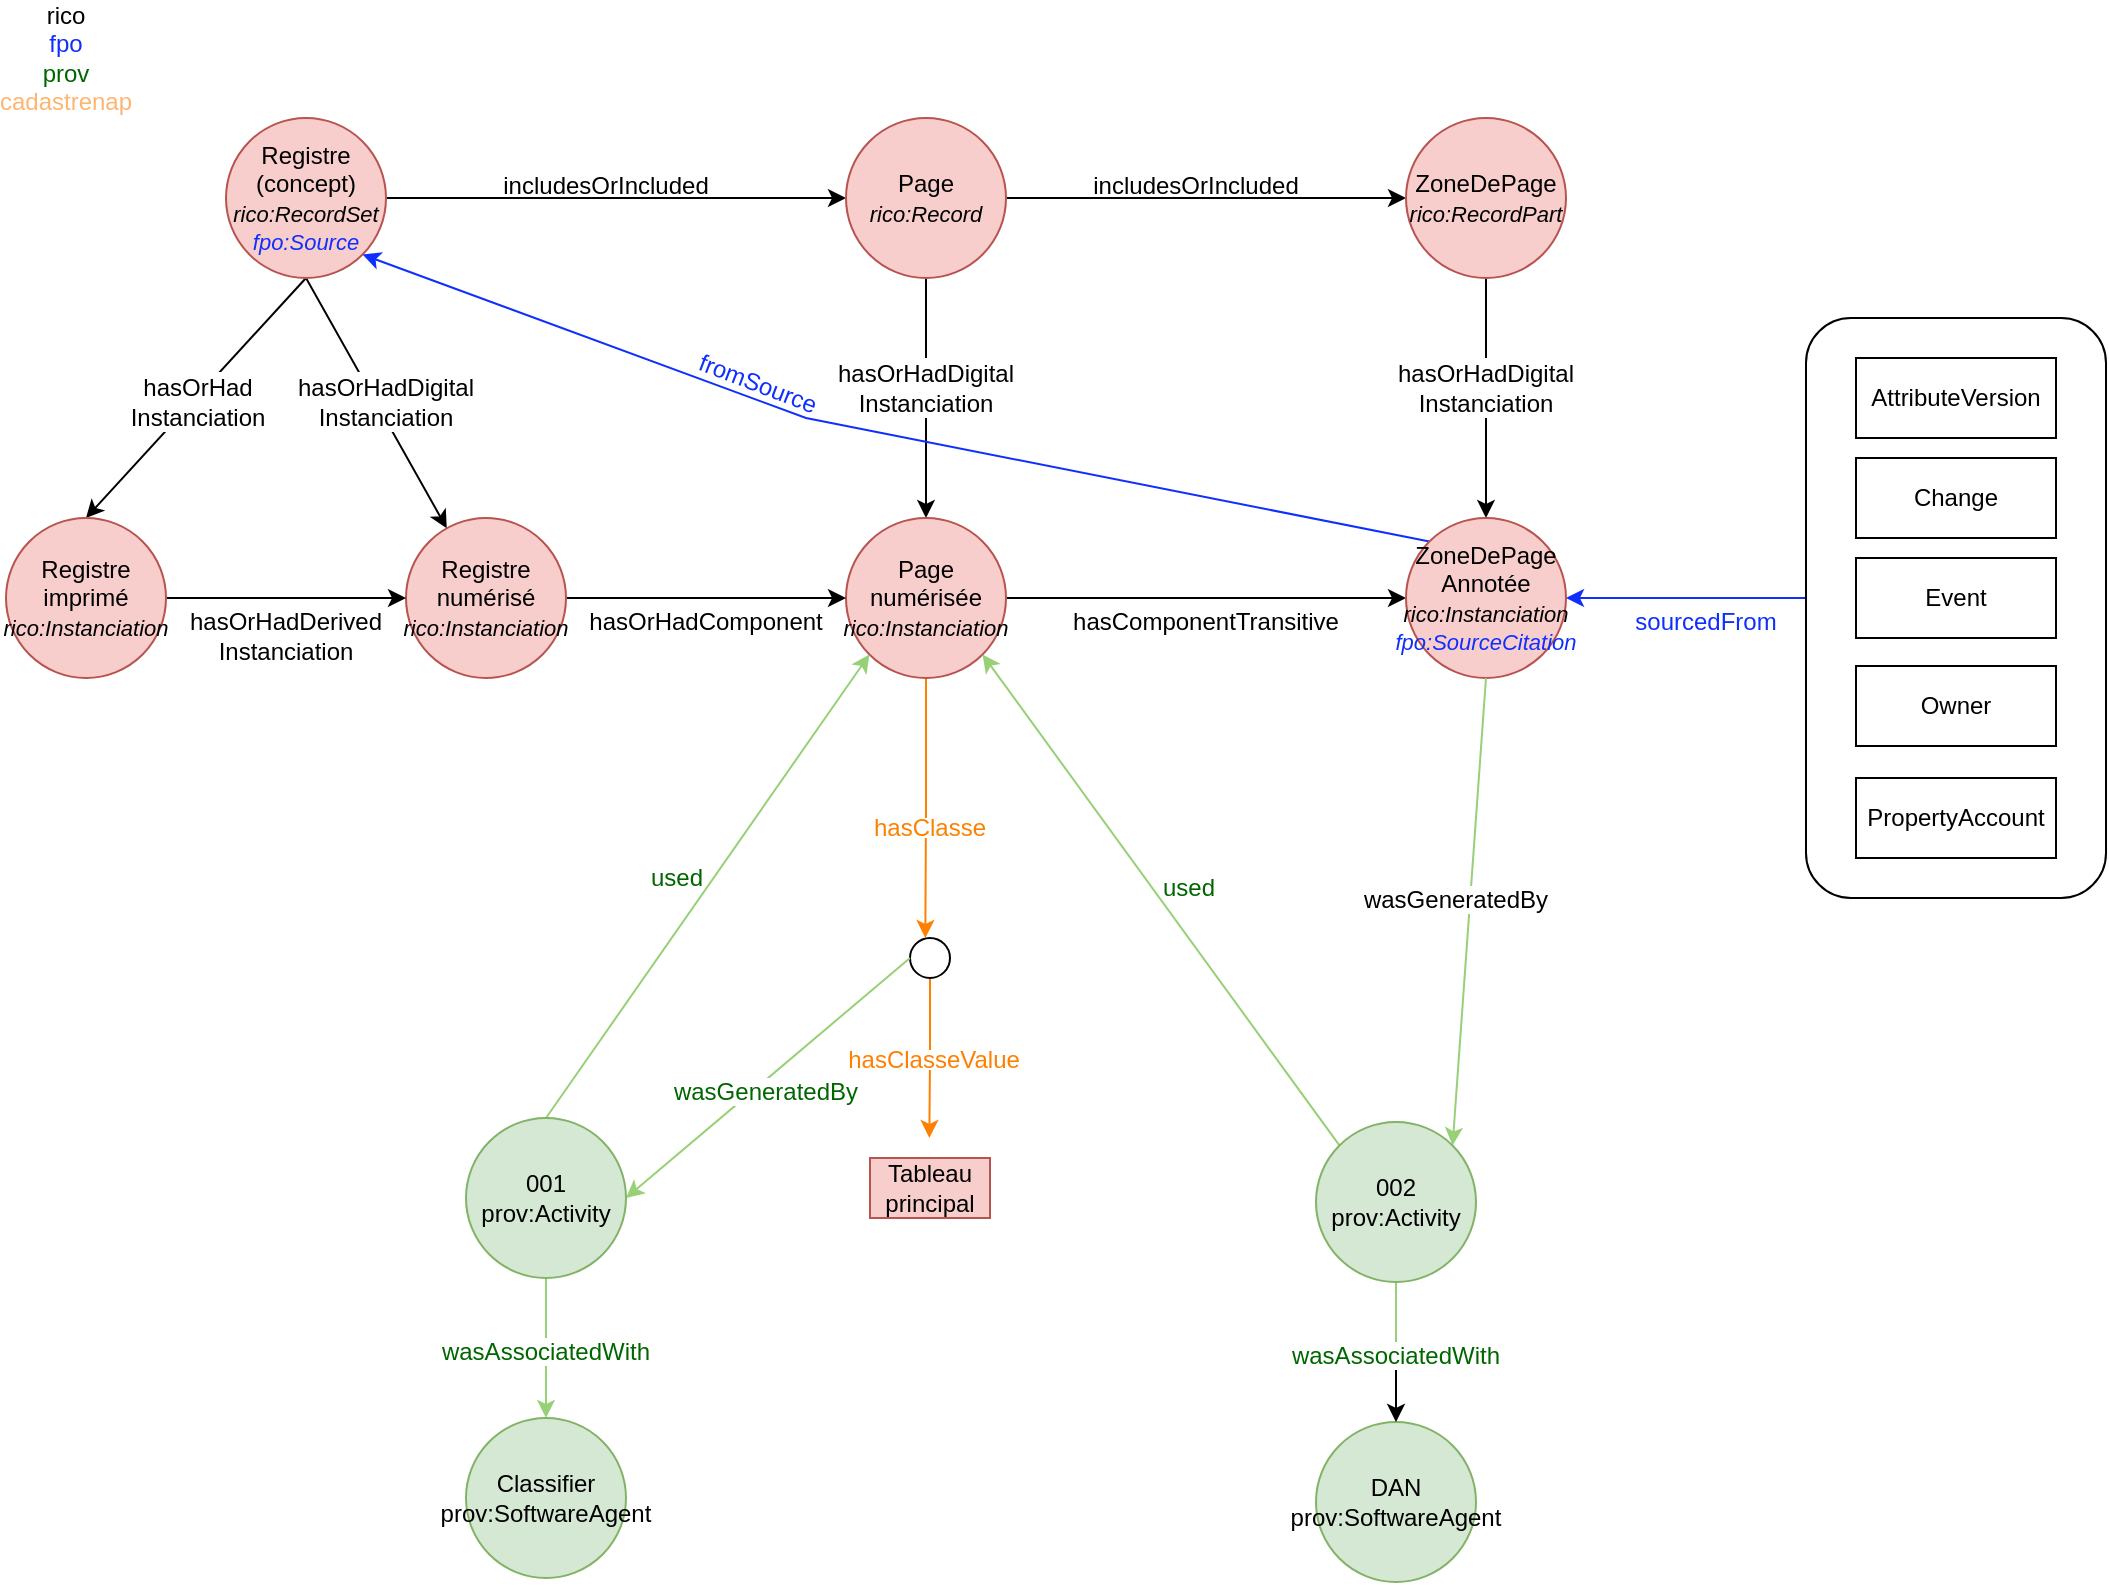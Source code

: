 <mxfile version="21.1.2" type="device">
  <diagram name="Sources" id="s2nmf4Mod1zDZZn8wUOS">
    <mxGraphModel dx="780" dy="504" grid="1" gridSize="10" guides="1" tooltips="1" connect="1" arrows="1" fold="1" page="1" pageScale="1" pageWidth="1169" pageHeight="827" math="0" shadow="0">
      <root>
        <mxCell id="0" />
        <mxCell id="1" parent="0" />
        <mxCell id="Uy5Ihvl3MFVwlIPFFBro-9" style="rounded=0;orthogonalLoop=1;jettySize=auto;html=1;exitX=0.5;exitY=1;exitDx=0;exitDy=0;entryX=0.5;entryY=0;entryDx=0;entryDy=0;" parent="1" source="Uy5Ihvl3MFVwlIPFFBro-1" target="Uy5Ihvl3MFVwlIPFFBro-8" edge="1">
          <mxGeometry relative="1" as="geometry" />
        </mxCell>
        <mxCell id="Uy5Ihvl3MFVwlIPFFBro-10" style="rounded=0;orthogonalLoop=1;jettySize=auto;html=1;exitX=0.5;exitY=1;exitDx=0;exitDy=0;" parent="1" source="Uy5Ihvl3MFVwlIPFFBro-1" target="Uy5Ihvl3MFVwlIPFFBro-7" edge="1">
          <mxGeometry relative="1" as="geometry" />
        </mxCell>
        <mxCell id="Uy5Ihvl3MFVwlIPFFBro-12" style="edgeStyle=orthogonalEdgeStyle;rounded=0;orthogonalLoop=1;jettySize=auto;html=1;exitX=1;exitY=0.5;exitDx=0;exitDy=0;entryX=0;entryY=0.5;entryDx=0;entryDy=0;" parent="1" source="Uy5Ihvl3MFVwlIPFFBro-1" target="Uy5Ihvl3MFVwlIPFFBro-2" edge="1">
          <mxGeometry relative="1" as="geometry" />
        </mxCell>
        <mxCell id="Uy5Ihvl3MFVwlIPFFBro-1" value="Registre (concept)&lt;br&gt;&lt;font style=&quot;font-size: 11px;&quot;&gt;&lt;i&gt;rico:RecordSet&lt;/i&gt;&lt;br&gt;&lt;i&gt;&lt;font color=&quot;#0f2fff&quot;&gt;fpo:Source&lt;/font&gt;&lt;/i&gt;&lt;br&gt;&lt;/font&gt;" style="ellipse;whiteSpace=wrap;html=1;aspect=fixed;fillColor=#f8cecc;strokeColor=#b85450;" parent="1" vertex="1">
          <mxGeometry x="130" y="80" width="80" height="80" as="geometry" />
        </mxCell>
        <mxCell id="Uy5Ihvl3MFVwlIPFFBro-14" style="edgeStyle=orthogonalEdgeStyle;rounded=0;orthogonalLoop=1;jettySize=auto;html=1;exitX=1;exitY=0.5;exitDx=0;exitDy=0;entryX=0;entryY=0.5;entryDx=0;entryDy=0;" parent="1" source="Uy5Ihvl3MFVwlIPFFBro-2" target="Uy5Ihvl3MFVwlIPFFBro-3" edge="1">
          <mxGeometry relative="1" as="geometry" />
        </mxCell>
        <mxCell id="Uy5Ihvl3MFVwlIPFFBro-17" style="edgeStyle=orthogonalEdgeStyle;rounded=0;orthogonalLoop=1;jettySize=auto;html=1;exitX=0.5;exitY=1;exitDx=0;exitDy=0;entryX=0.5;entryY=0;entryDx=0;entryDy=0;" parent="1" source="Uy5Ihvl3MFVwlIPFFBro-2" target="Uy5Ihvl3MFVwlIPFFBro-4" edge="1">
          <mxGeometry relative="1" as="geometry" />
        </mxCell>
        <mxCell id="Uy5Ihvl3MFVwlIPFFBro-2" value="Page&lt;br&gt;&lt;i&gt;&lt;font style=&quot;font-size: 11px;&quot;&gt;rico:Record&lt;/font&gt;&lt;/i&gt;" style="ellipse;whiteSpace=wrap;html=1;aspect=fixed;fillColor=#f8cecc;strokeColor=#b85450;" parent="1" vertex="1">
          <mxGeometry x="440" y="80" width="80" height="80" as="geometry" />
        </mxCell>
        <mxCell id="Uy5Ihvl3MFVwlIPFFBro-16" style="edgeStyle=orthogonalEdgeStyle;rounded=0;orthogonalLoop=1;jettySize=auto;html=1;exitX=0.5;exitY=1;exitDx=0;exitDy=0;" parent="1" source="Uy5Ihvl3MFVwlIPFFBro-3" target="Uy5Ihvl3MFVwlIPFFBro-6" edge="1">
          <mxGeometry relative="1" as="geometry" />
        </mxCell>
        <mxCell id="Uy5Ihvl3MFVwlIPFFBro-3" value="ZoneDePage&lt;br&gt;&lt;i&gt;&lt;font style=&quot;font-size: 11px;&quot;&gt;rico:RecordPart&lt;/font&gt;&lt;/i&gt;" style="ellipse;whiteSpace=wrap;html=1;aspect=fixed;fillColor=#f8cecc;strokeColor=#b85450;" parent="1" vertex="1">
          <mxGeometry x="720" y="80" width="80" height="80" as="geometry" />
        </mxCell>
        <mxCell id="Uy5Ihvl3MFVwlIPFFBro-15" style="edgeStyle=orthogonalEdgeStyle;rounded=0;orthogonalLoop=1;jettySize=auto;html=1;exitX=1;exitY=0.5;exitDx=0;exitDy=0;entryX=0;entryY=0.5;entryDx=0;entryDy=0;" parent="1" source="Uy5Ihvl3MFVwlIPFFBro-4" target="Uy5Ihvl3MFVwlIPFFBro-6" edge="1">
          <mxGeometry relative="1" as="geometry">
            <mxPoint x="530" y="320" as="targetPoint" />
          </mxGeometry>
        </mxCell>
        <mxCell id="Uy5Ihvl3MFVwlIPFFBro-41" style="edgeStyle=orthogonalEdgeStyle;rounded=0;orthogonalLoop=1;jettySize=auto;html=1;exitX=0.5;exitY=1;exitDx=0;exitDy=0;strokeColor=#FF8000;" parent="1" source="Uy5Ihvl3MFVwlIPFFBro-4" edge="1">
          <mxGeometry relative="1" as="geometry">
            <mxPoint x="479.667" y="490" as="targetPoint" />
          </mxGeometry>
        </mxCell>
        <mxCell id="Uy5Ihvl3MFVwlIPFFBro-4" value="Page numérisée&lt;br&gt;&lt;i&gt;&lt;font style=&quot;font-size: 11px;&quot;&gt;rico:Instanciation&lt;/font&gt;&lt;/i&gt;" style="ellipse;whiteSpace=wrap;html=1;aspect=fixed;fillColor=#f8cecc;strokeColor=#b85450;" parent="1" vertex="1">
          <mxGeometry x="440" y="280" width="80" height="80" as="geometry" />
        </mxCell>
        <mxCell id="Uy5Ihvl3MFVwlIPFFBro-30" style="rounded=0;orthogonalLoop=1;jettySize=auto;html=1;exitX=0;exitY=0;exitDx=0;exitDy=0;entryX=1;entryY=1;entryDx=0;entryDy=0;strokeColor=#0F2FFF;" parent="1" source="Uy5Ihvl3MFVwlIPFFBro-6" target="Uy5Ihvl3MFVwlIPFFBro-1" edge="1">
          <mxGeometry relative="1" as="geometry">
            <Array as="points">
              <mxPoint x="420" y="230" />
            </Array>
          </mxGeometry>
        </mxCell>
        <mxCell id="Uy5Ihvl3MFVwlIPFFBro-33" style="edgeStyle=orthogonalEdgeStyle;rounded=0;orthogonalLoop=1;jettySize=auto;html=1;exitX=1;exitY=0.5;exitDx=0;exitDy=0;startArrow=classic;startFill=1;endArrow=none;endFill=0;strokeColor=#0F2FFF;" parent="1" source="Uy5Ihvl3MFVwlIPFFBro-6" edge="1">
          <mxGeometry relative="1" as="geometry">
            <mxPoint x="920" y="320" as="targetPoint" />
          </mxGeometry>
        </mxCell>
        <mxCell id="Uy5Ihvl3MFVwlIPFFBro-6" value="ZoneDePage&lt;br&gt;Annotée&lt;br&gt;&lt;i&gt;&lt;font style=&quot;font-size: 11px;&quot;&gt;rico:Instanciation&lt;br&gt;&lt;font color=&quot;#0f2fff&quot;&gt;fpo:SourceCitation&lt;/font&gt;&lt;br&gt;&lt;/font&gt;&lt;/i&gt;" style="ellipse;whiteSpace=wrap;html=1;aspect=fixed;fillColor=#f8cecc;strokeColor=#b85450;" parent="1" vertex="1">
          <mxGeometry x="720" y="280" width="80" height="80" as="geometry" />
        </mxCell>
        <mxCell id="Uy5Ihvl3MFVwlIPFFBro-13" style="edgeStyle=orthogonalEdgeStyle;rounded=0;orthogonalLoop=1;jettySize=auto;html=1;exitX=1;exitY=0.5;exitDx=0;exitDy=0;entryX=0;entryY=0.5;entryDx=0;entryDy=0;" parent="1" source="Uy5Ihvl3MFVwlIPFFBro-7" target="Uy5Ihvl3MFVwlIPFFBro-4" edge="1">
          <mxGeometry relative="1" as="geometry" />
        </mxCell>
        <mxCell id="Uy5Ihvl3MFVwlIPFFBro-7" value="Registre numérisé&lt;br&gt;&lt;i&gt;&lt;font style=&quot;font-size: 11px;&quot;&gt;rico:Instanciation&lt;/font&gt;&lt;/i&gt;" style="ellipse;whiteSpace=wrap;html=1;aspect=fixed;fillColor=#f8cecc;strokeColor=#b85450;" parent="1" vertex="1">
          <mxGeometry x="220" y="280" width="80" height="80" as="geometry" />
        </mxCell>
        <mxCell id="Uy5Ihvl3MFVwlIPFFBro-11" style="edgeStyle=orthogonalEdgeStyle;rounded=0;orthogonalLoop=1;jettySize=auto;html=1;exitX=1;exitY=0.5;exitDx=0;exitDy=0;entryX=0;entryY=0.5;entryDx=0;entryDy=0;" parent="1" source="Uy5Ihvl3MFVwlIPFFBro-8" target="Uy5Ihvl3MFVwlIPFFBro-7" edge="1">
          <mxGeometry relative="1" as="geometry" />
        </mxCell>
        <mxCell id="Uy5Ihvl3MFVwlIPFFBro-8" value="Registre imprimé&lt;br&gt;&lt;i&gt;&lt;font style=&quot;font-size: 11px;&quot;&gt;rico:Instanciation&lt;/font&gt;&lt;/i&gt;" style="ellipse;whiteSpace=wrap;html=1;aspect=fixed;fillColor=#f8cecc;strokeColor=#b85450;" parent="1" vertex="1">
          <mxGeometry x="20" y="280" width="80" height="80" as="geometry" />
        </mxCell>
        <mxCell id="Uy5Ihvl3MFVwlIPFFBro-18" value="includesOrIncluded" style="text;html=1;strokeColor=none;fillColor=none;align=center;verticalAlign=middle;whiteSpace=wrap;rounded=0;" parent="1" vertex="1">
          <mxGeometry x="290" y="99" width="60" height="30" as="geometry" />
        </mxCell>
        <mxCell id="Uy5Ihvl3MFVwlIPFFBro-19" value="includesOrIncluded" style="text;html=1;strokeColor=none;fillColor=none;align=center;verticalAlign=middle;whiteSpace=wrap;rounded=0;" parent="1" vertex="1">
          <mxGeometry x="585" y="99" width="60" height="30" as="geometry" />
        </mxCell>
        <mxCell id="Uy5Ihvl3MFVwlIPFFBro-20" value="hasOrHad&lt;br&gt;Instanciation" style="text;html=1;strokeColor=none;fillColor=default;align=center;verticalAlign=middle;whiteSpace=wrap;rounded=0;rotation=0;" parent="1" vertex="1">
          <mxGeometry x="86" y="207" width="60" height="30" as="geometry" />
        </mxCell>
        <mxCell id="Uy5Ihvl3MFVwlIPFFBro-23" value="hasOrHadDigital&lt;br&gt;Instanciation" style="text;html=1;strokeColor=none;fillColor=default;align=center;verticalAlign=middle;whiteSpace=wrap;rounded=0;rotation=0;" parent="1" vertex="1">
          <mxGeometry x="180" y="207" width="60" height="30" as="geometry" />
        </mxCell>
        <mxCell id="Uy5Ihvl3MFVwlIPFFBro-24" value="hasOrHadDigital&lt;br&gt;Instanciation" style="text;html=1;strokeColor=none;fillColor=default;align=center;verticalAlign=middle;whiteSpace=wrap;rounded=0;rotation=0;" parent="1" vertex="1">
          <mxGeometry x="450" y="200" width="60" height="30" as="geometry" />
        </mxCell>
        <mxCell id="Uy5Ihvl3MFVwlIPFFBro-25" value="hasOrHadDigital&lt;br&gt;Instanciation" style="text;html=1;strokeColor=none;fillColor=default;align=center;verticalAlign=middle;whiteSpace=wrap;rounded=0;rotation=0;" parent="1" vertex="1">
          <mxGeometry x="730" y="200" width="60" height="30" as="geometry" />
        </mxCell>
        <mxCell id="Uy5Ihvl3MFVwlIPFFBro-26" value="hasOrHadDerived&lt;br&gt;Instanciation" style="text;html=1;strokeColor=none;fillColor=default;align=center;verticalAlign=middle;whiteSpace=wrap;rounded=0;rotation=0;" parent="1" vertex="1">
          <mxGeometry x="130" y="324" width="60" height="30" as="geometry" />
        </mxCell>
        <mxCell id="Uy5Ihvl3MFVwlIPFFBro-27" value="hasOrHadComponent" style="text;html=1;strokeColor=none;fillColor=default;align=center;verticalAlign=middle;whiteSpace=wrap;rounded=0;rotation=0;" parent="1" vertex="1">
          <mxGeometry x="340" y="324" width="60" height="16" as="geometry" />
        </mxCell>
        <mxCell id="Uy5Ihvl3MFVwlIPFFBro-29" value="hasComponentTransitive" style="text;html=1;strokeColor=none;fillColor=default;align=center;verticalAlign=middle;whiteSpace=wrap;rounded=0;rotation=0;" parent="1" vertex="1">
          <mxGeometry x="590" y="324" width="60" height="16" as="geometry" />
        </mxCell>
        <mxCell id="Uy5Ihvl3MFVwlIPFFBro-31" value="fromSource" style="text;html=1;strokeColor=none;fillColor=none;align=center;verticalAlign=middle;whiteSpace=wrap;rounded=0;rotation=21;fontColor=#0F2FFF;" parent="1" vertex="1">
          <mxGeometry x="366" y="198" width="60" height="30" as="geometry" />
        </mxCell>
        <mxCell id="Uy5Ihvl3MFVwlIPFFBro-32" value="rico&lt;br&gt;&lt;font color=&quot;#0f2fff&quot;&gt;fpo&lt;br&gt;&lt;/font&gt;&lt;font color=&quot;#006600&quot;&gt;prov&lt;/font&gt;&lt;br&gt;&lt;font color=&quot;#ffb570&quot;&gt;cadastrenap&lt;/font&gt;" style="text;html=1;strokeColor=none;fillColor=none;align=center;verticalAlign=middle;whiteSpace=wrap;rounded=0;" parent="1" vertex="1">
          <mxGeometry x="20" y="30" width="60" height="40" as="geometry" />
        </mxCell>
        <mxCell id="Uy5Ihvl3MFVwlIPFFBro-34" value="sourcedFrom" style="text;html=1;strokeColor=none;fillColor=default;align=center;verticalAlign=middle;whiteSpace=wrap;rounded=0;rotation=0;fontColor=#0F2FFF;" parent="1" vertex="1">
          <mxGeometry x="840" y="324" width="60" height="16" as="geometry" />
        </mxCell>
        <mxCell id="Uy5Ihvl3MFVwlIPFFBro-35" value="" style="rounded=1;whiteSpace=wrap;html=1;" parent="1" vertex="1">
          <mxGeometry x="920" y="180" width="150" height="290" as="geometry" />
        </mxCell>
        <mxCell id="Uy5Ihvl3MFVwlIPFFBro-36" value="AttributeVersion" style="rounded=0;whiteSpace=wrap;html=1;" parent="1" vertex="1">
          <mxGeometry x="945" y="200" width="100" height="40" as="geometry" />
        </mxCell>
        <mxCell id="Uy5Ihvl3MFVwlIPFFBro-37" value="Owner" style="rounded=0;whiteSpace=wrap;html=1;" parent="1" vertex="1">
          <mxGeometry x="945" y="354" width="100" height="40" as="geometry" />
        </mxCell>
        <mxCell id="Uy5Ihvl3MFVwlIPFFBro-38" value="Change" style="rounded=0;whiteSpace=wrap;html=1;" parent="1" vertex="1">
          <mxGeometry x="945" y="250" width="100" height="40" as="geometry" />
        </mxCell>
        <mxCell id="Uy5Ihvl3MFVwlIPFFBro-39" value="PropertyAccount" style="rounded=0;whiteSpace=wrap;html=1;" parent="1" vertex="1">
          <mxGeometry x="945" y="410" width="100" height="40" as="geometry" />
        </mxCell>
        <mxCell id="Uy5Ihvl3MFVwlIPFFBro-40" value="Event" style="rounded=0;whiteSpace=wrap;html=1;" parent="1" vertex="1">
          <mxGeometry x="945" y="300" width="100" height="40" as="geometry" />
        </mxCell>
        <mxCell id="Uy5Ihvl3MFVwlIPFFBro-54" style="edgeStyle=orthogonalEdgeStyle;rounded=0;orthogonalLoop=1;jettySize=auto;html=1;exitX=0.5;exitY=1;exitDx=0;exitDy=0;strokeColor=#FF8000;" parent="1" source="Uy5Ihvl3MFVwlIPFFBro-48" edge="1">
          <mxGeometry relative="1" as="geometry">
            <mxPoint x="481.667" y="590" as="targetPoint" />
          </mxGeometry>
        </mxCell>
        <mxCell id="Uy5Ihvl3MFVwlIPFFBro-48" value="" style="ellipse;whiteSpace=wrap;html=1;aspect=fixed;" parent="1" vertex="1">
          <mxGeometry x="472" y="490" width="20" height="20" as="geometry" />
        </mxCell>
        <mxCell id="Uy5Ihvl3MFVwlIPFFBro-55" value="Tableau principal" style="text;html=1;strokeColor=#b85450;fillColor=#f8cecc;align=center;verticalAlign=middle;whiteSpace=wrap;rounded=0;" parent="1" vertex="1">
          <mxGeometry x="452" y="600" width="60" height="30" as="geometry" />
        </mxCell>
        <mxCell id="Uy5Ihvl3MFVwlIPFFBro-56" value="hasClasseValue" style="text;html=1;strokeColor=none;fillColor=default;align=center;verticalAlign=middle;whiteSpace=wrap;rounded=0;fontColor=#FF8000;" parent="1" vertex="1">
          <mxGeometry x="454" y="546" width="60" height="10" as="geometry" />
        </mxCell>
        <mxCell id="Uy5Ihvl3MFVwlIPFFBro-59" style="rounded=0;orthogonalLoop=1;jettySize=auto;html=1;exitX=1;exitY=0.5;exitDx=0;exitDy=0;entryX=0;entryY=0.5;entryDx=0;entryDy=0;startArrow=classic;startFill=1;endArrow=none;endFill=0;strokeColor=#97D077;" parent="1" source="Uy5Ihvl3MFVwlIPFFBro-57" target="Uy5Ihvl3MFVwlIPFFBro-48" edge="1">
          <mxGeometry relative="1" as="geometry" />
        </mxCell>
        <mxCell id="Uy5Ihvl3MFVwlIPFFBro-62" style="edgeStyle=orthogonalEdgeStyle;rounded=0;orthogonalLoop=1;jettySize=auto;html=1;exitX=0.5;exitY=1;exitDx=0;exitDy=0;entryX=0.5;entryY=0;entryDx=0;entryDy=0;strokeColor=#97D077;" parent="1" source="Uy5Ihvl3MFVwlIPFFBro-57" target="Uy5Ihvl3MFVwlIPFFBro-58" edge="1">
          <mxGeometry relative="1" as="geometry" />
        </mxCell>
        <mxCell id="Uy5Ihvl3MFVwlIPFFBro-64" style="rounded=0;orthogonalLoop=1;jettySize=auto;html=1;exitX=0.5;exitY=0;exitDx=0;exitDy=0;entryX=0;entryY=1;entryDx=0;entryDy=0;strokeColor=#97D077;" parent="1" source="Uy5Ihvl3MFVwlIPFFBro-57" target="Uy5Ihvl3MFVwlIPFFBro-4" edge="1">
          <mxGeometry relative="1" as="geometry" />
        </mxCell>
        <mxCell id="Uy5Ihvl3MFVwlIPFFBro-57" value="001&lt;br&gt;prov:Activity" style="ellipse;whiteSpace=wrap;html=1;aspect=fixed;fillColor=#d5e8d4;strokeColor=#82b366;" parent="1" vertex="1">
          <mxGeometry x="250" y="580" width="80" height="80" as="geometry" />
        </mxCell>
        <mxCell id="Uy5Ihvl3MFVwlIPFFBro-58" value="Classifier&lt;br&gt;prov:SoftwareAgent" style="ellipse;whiteSpace=wrap;html=1;aspect=fixed;fillColor=#d5e8d4;strokeColor=#82b366;" parent="1" vertex="1">
          <mxGeometry x="250" y="730" width="80" height="80" as="geometry" />
        </mxCell>
        <mxCell id="Uy5Ihvl3MFVwlIPFFBro-60" value="wasGeneratedBy" style="text;whiteSpace=wrap;html=1;fillColor=default;verticalAlign=middle;align=center;fontColor=#006600;" parent="1" vertex="1">
          <mxGeometry x="345" y="560" width="110" height="14" as="geometry" />
        </mxCell>
        <mxCell id="Uy5Ihvl3MFVwlIPFFBro-63" value="wasAssociatedWith" style="text;whiteSpace=wrap;html=1;fillColor=default;verticalAlign=middle;align=center;fontColor=#006600;" parent="1" vertex="1">
          <mxGeometry x="235" y="690" width="110" height="14" as="geometry" />
        </mxCell>
        <mxCell id="Uy5Ihvl3MFVwlIPFFBro-66" value="used" style="text;html=1;align=center;verticalAlign=middle;resizable=0;points=[];autosize=1;strokeColor=none;fillColor=none;fontColor=#006600;" parent="1" vertex="1">
          <mxGeometry x="330" y="445" width="50" height="30" as="geometry" />
        </mxCell>
        <mxCell id="Uy5Ihvl3MFVwlIPFFBro-67" value="hasClasse" style="text;html=1;strokeColor=none;fillColor=default;align=center;verticalAlign=middle;whiteSpace=wrap;rounded=0;fontColor=#FF8000;" parent="1" vertex="1">
          <mxGeometry x="452" y="430" width="60" height="10" as="geometry" />
        </mxCell>
        <mxCell id="Uy5Ihvl3MFVwlIPFFBro-76" style="rounded=0;orthogonalLoop=1;jettySize=auto;html=1;exitX=1;exitY=0;exitDx=0;exitDy=0;entryX=0.5;entryY=1;entryDx=0;entryDy=0;endArrow=none;endFill=0;startArrow=classic;startFill=1;strokeColor=#97D077;" parent="1" source="Uy5Ihvl3MFVwlIPFFBro-79" target="Uy5Ihvl3MFVwlIPFFBro-6" edge="1">
          <mxGeometry relative="1" as="geometry">
            <mxPoint x="847" y="500" as="targetPoint" />
          </mxGeometry>
        </mxCell>
        <mxCell id="Uy5Ihvl3MFVwlIPFFBro-77" style="edgeStyle=orthogonalEdgeStyle;rounded=0;orthogonalLoop=1;jettySize=auto;html=1;exitX=0.5;exitY=1;exitDx=0;exitDy=0;entryX=0.5;entryY=0;entryDx=0;entryDy=0;strokeColor=#97D077;" parent="1" source="Uy5Ihvl3MFVwlIPFFBro-79" target="Uy5Ihvl3MFVwlIPFFBro-80" edge="1">
          <mxGeometry relative="1" as="geometry" />
        </mxCell>
        <mxCell id="Uy5Ihvl3MFVwlIPFFBro-78" style="rounded=0;orthogonalLoop=1;jettySize=auto;html=1;exitX=0;exitY=0;exitDx=0;exitDy=0;entryX=1;entryY=1;entryDx=0;entryDy=0;strokeColor=#97D077;" parent="1" source="Uy5Ihvl3MFVwlIPFFBro-79" target="Uy5Ihvl3MFVwlIPFFBro-4" edge="1">
          <mxGeometry relative="1" as="geometry">
            <mxPoint x="827" y="348" as="targetPoint" />
          </mxGeometry>
        </mxCell>
        <mxCell id="Uy5Ihvl3MFVwlIPFFBro-79" value="002&lt;br&gt;prov:Activity" style="ellipse;whiteSpace=wrap;html=1;aspect=fixed;fillColor=#d5e8d4;strokeColor=#82b366;" parent="1" vertex="1">
          <mxGeometry x="675" y="582" width="80" height="80" as="geometry" />
        </mxCell>
        <mxCell id="Uy5Ihvl3MFVwlIPFFBro-80" value="DAN&lt;br&gt;prov:SoftwareAgent" style="ellipse;whiteSpace=wrap;html=1;aspect=fixed;fillColor=#d5e8d4;strokeColor=#82b366;" parent="1" vertex="1">
          <mxGeometry x="675" y="732" width="80" height="80" as="geometry" />
        </mxCell>
        <mxCell id="Uy5Ihvl3MFVwlIPFFBro-81" value="wasGeneratedBy" style="text;whiteSpace=wrap;html=1;fillColor=default;verticalAlign=middle;align=center;" parent="1" vertex="1">
          <mxGeometry x="690" y="464" width="110" height="14" as="geometry" />
        </mxCell>
        <mxCell id="w7gWsZS7gWZ1NZyi1F0S-1" value="" style="edgeStyle=orthogonalEdgeStyle;rounded=0;orthogonalLoop=1;jettySize=auto;html=1;" edge="1" parent="1" source="Uy5Ihvl3MFVwlIPFFBro-82" target="Uy5Ihvl3MFVwlIPFFBro-80">
          <mxGeometry relative="1" as="geometry" />
        </mxCell>
        <mxCell id="Uy5Ihvl3MFVwlIPFFBro-82" value="wasAssociatedWith" style="text;whiteSpace=wrap;html=1;fillColor=default;verticalAlign=middle;align=center;fontColor=#006600;" parent="1" vertex="1">
          <mxGeometry x="660" y="692" width="110" height="14" as="geometry" />
        </mxCell>
        <mxCell id="Uy5Ihvl3MFVwlIPFFBro-83" value="used" style="text;html=1;align=center;verticalAlign=middle;resizable=0;points=[];autosize=1;strokeColor=none;fillColor=none;fontColor=#006600;" parent="1" vertex="1">
          <mxGeometry x="586" y="450" width="50" height="30" as="geometry" />
        </mxCell>
      </root>
    </mxGraphModel>
  </diagram>
</mxfile>
